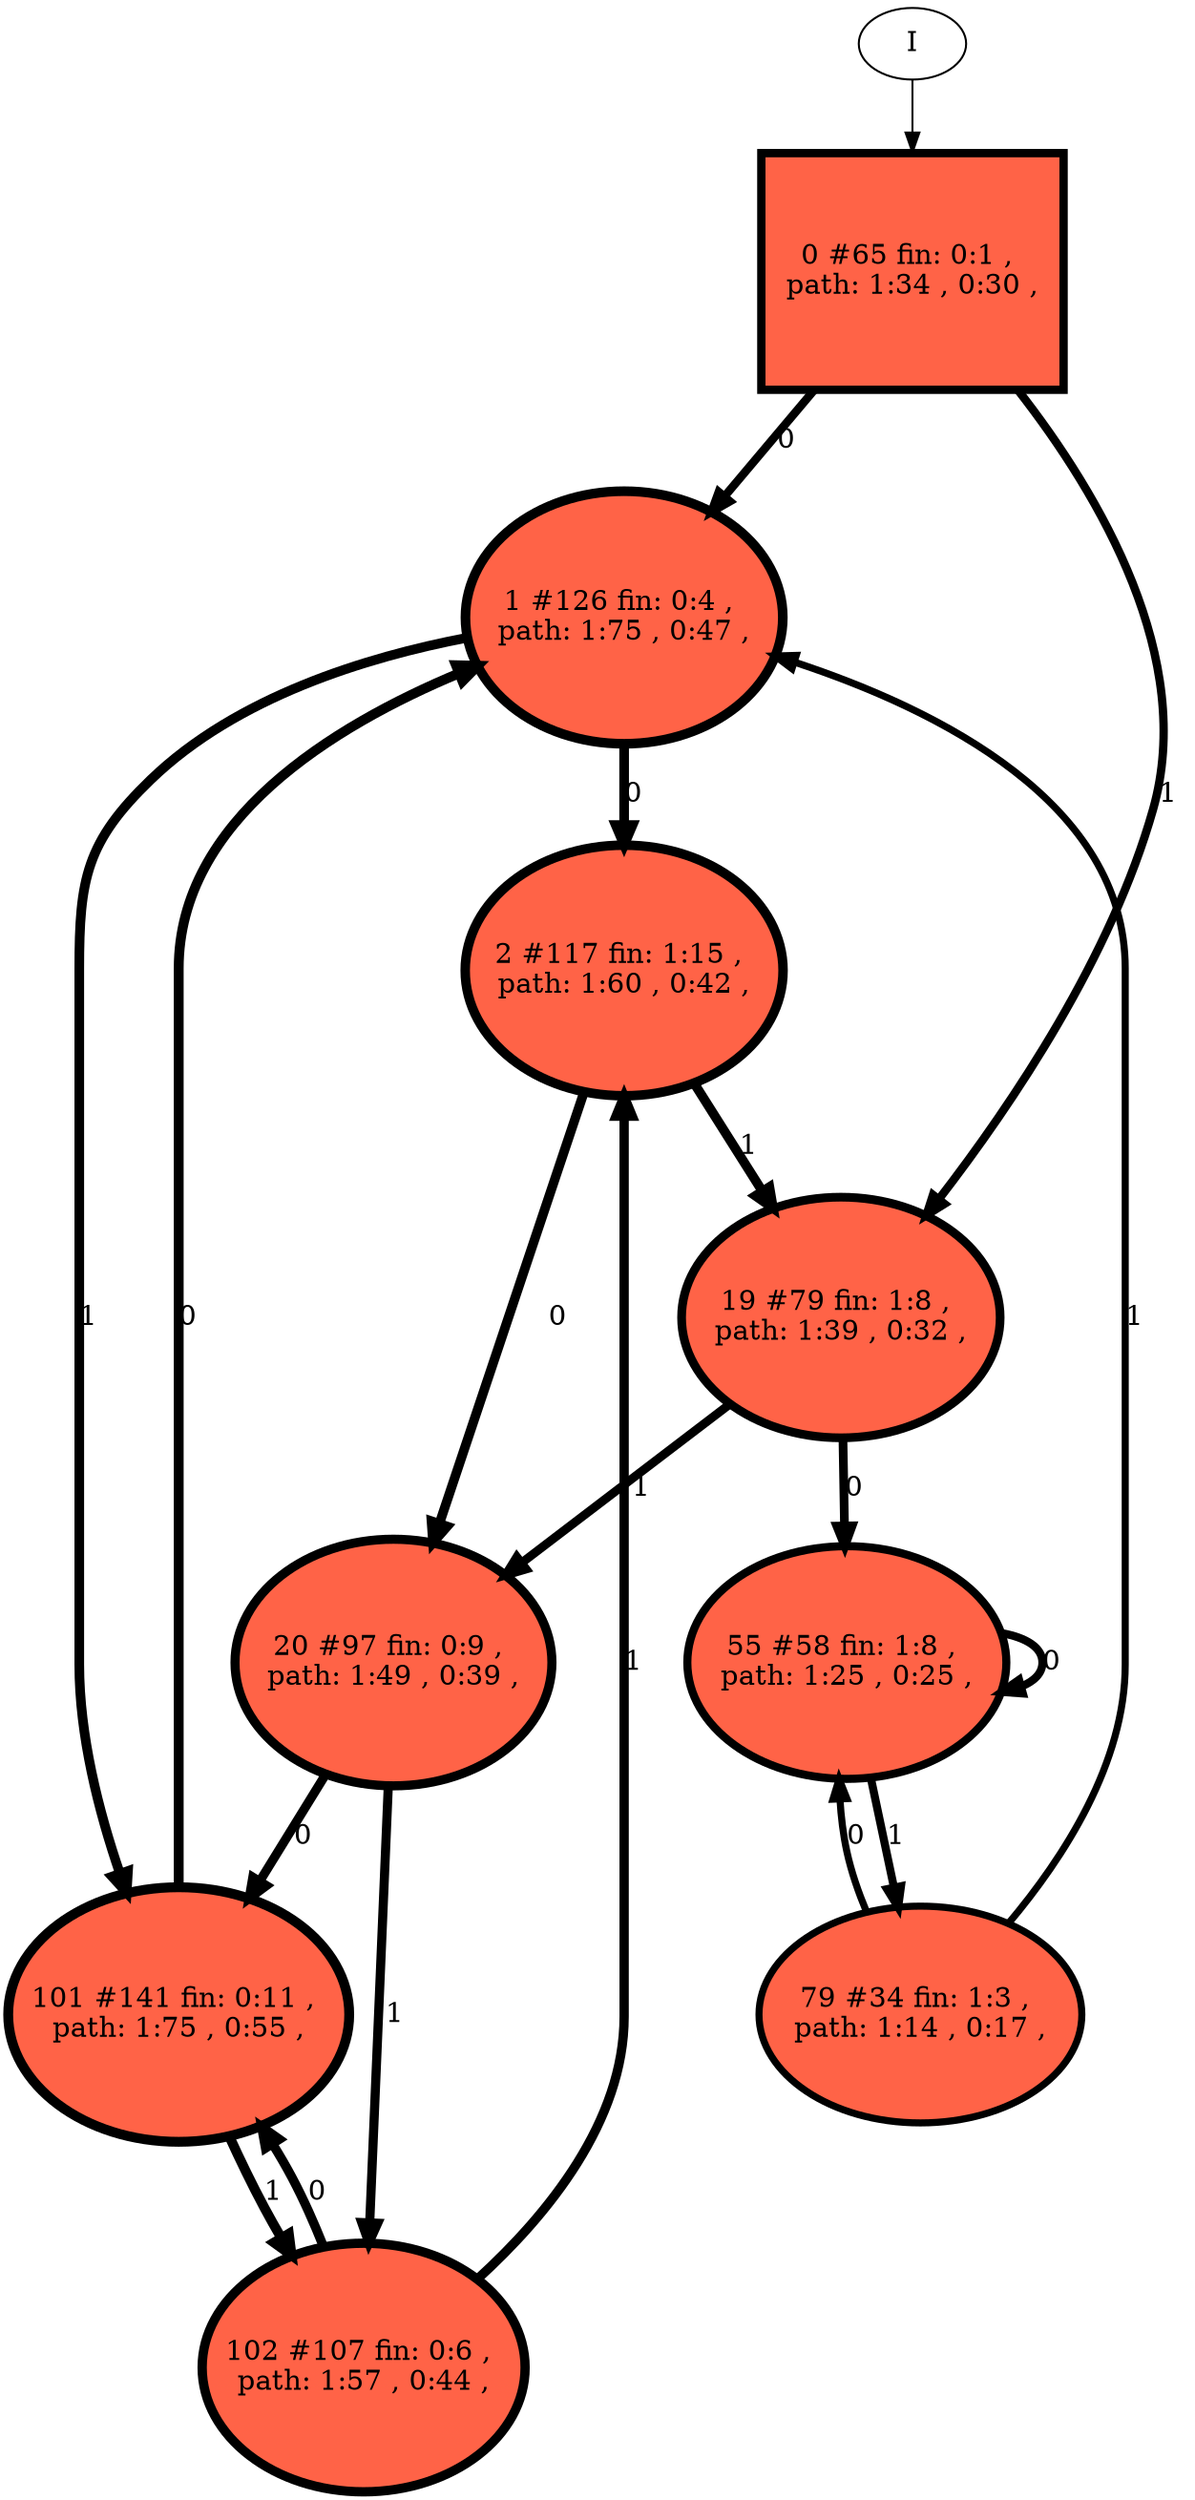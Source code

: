 // produced with flexfringe // 
digraph DFA {
	0 [label="root" shape=box];
		I -> 0;
	0 [ label="0 #65 fin: 0:1 , 
 path: 1:34 , 0:30 , " , style=filled, fillcolor="tomato", width=1.64667, height=1.64667, penwidth=4.18965];
		0 -> 1 [label="0 " , penwidth=4.18965 ];
		0 -> 19 [label="1 " , penwidth=4.18965 ];
	1 [ label="1 #126 fin: 0:4 , 
 path: 1:75 , 0:47 , " , style=filled, fillcolor="tomato", width=1.76545, height=1.76545, penwidth=4.84419];
		1 -> 2 [label="0 " , penwidth=4.84419 ];
		1 -> 101 [label="1 " , penwidth=4.84419 ];
	19 [ label="19 #79 fin: 1:8 , 
 path: 1:39 , 0:32 , " , style=filled, fillcolor="tomato", width=1.68307, height=1.68307, penwidth=4.38203];
		19 -> 55 [label="0 " , penwidth=4.38203 ];
		19 -> 20 [label="1 " , penwidth=4.38203 ];
	2 [ label="2 #117 fin: 1:15 , 
 path: 1:60 , 0:42 , " , style=filled, fillcolor="tomato", width=1.75279, height=1.75279, penwidth=4.77068];
		2 -> 20 [label="0 " , penwidth=4.77068 ];
		2 -> 19 [label="1 " , penwidth=4.77068 ];
	101 [ label="101 #141 fin: 0:11 , 
 path: 1:75 , 0:55 , " , style=filled, fillcolor="tomato", width=1.78437, height=1.78437, penwidth=4.95583];
		101 -> 1 [label="0 " , penwidth=4.95583 ];
		101 -> 102 [label="1 " , penwidth=4.95583 ];
	55 [ label="55 #58 fin: 1:8 , 
 path: 1:25 , 0:25 , " , style=filled, fillcolor="tomato", width=1.62483, height=1.62483, penwidth=4.07754];
		55 -> 55 [label="0 " , penwidth=4.07754 ];
		55 -> 79 [label="1 " , penwidth=4.07754 ];
	20 [ label="20 #97 fin: 0:9 , 
 path: 1:49 , 0:39 , " , style=filled, fillcolor="tomato", width=1.72008, height=1.72008, penwidth=4.58497];
		20 -> 101 [label="0 " , penwidth=4.58497 ];
		20 -> 102 [label="1 " , penwidth=4.58497 ];
	102 [ label="102 #107 fin: 0:6 , 
 path: 1:57 , 0:44 , " , style=filled, fillcolor="tomato", width=1.73733, height=1.73733, penwidth=4.68213];
		102 -> 101 [label="0 " , penwidth=4.68213 ];
		102 -> 2 [label="1 " , penwidth=4.68213 ];
	79 [ label="79 #34 fin: 1:3 , 
 path: 1:14 , 0:17 , " , style=filled, fillcolor="tomato", width=1.5163, height=1.5163, penwidth=3.55535];
		79 -> 55 [label="0 " , penwidth=3.55535 ];
		79 -> 1 [label="1 " , penwidth=3.55535 ];
}
